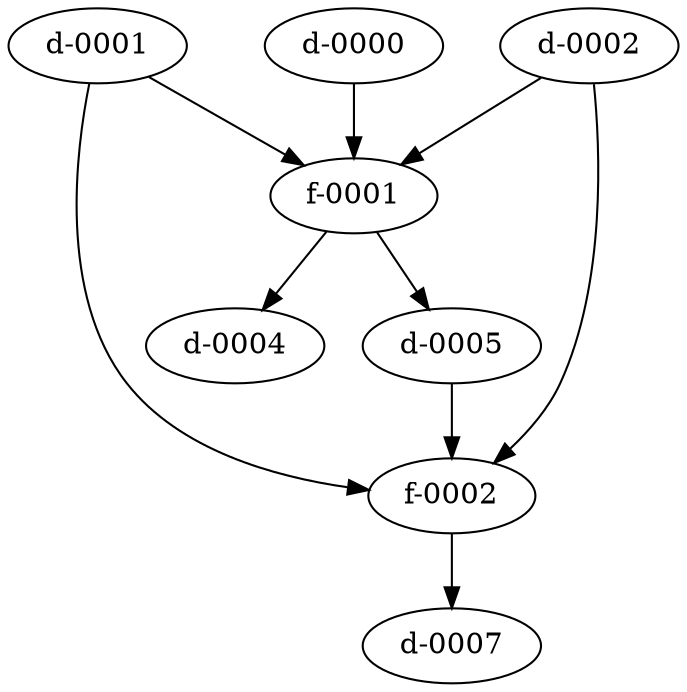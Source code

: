 strict digraph  {
"d-0000" [bipartite=data, idx=0];
"d-0001" [bipartite=data, idx=1];
"d-0002" [bipartite=data, idx=2];
"d-0004" [bipartite=data, idx=4];
"d-0005" [bipartite=data, idx=5];
"f-0001" [bipartite=func, idx=1, mod="RandomForestRegressor(bootstrap=True, criterion='mse', max_depth=5,\n           max_features='auto', max_leaf_nodes=None,\n           min_impurity_decrease=0.0, min_impurity_split=None,\n           min_samples_leaf=1, min_samples_split=2,\n           min_weight_fraction_leaf=0.0, n_estimators=5, n_jobs=None,\n           oob_score=False, random_state=None, verbose=0, warm_start=False)"];
"d-0007" [bipartite=data, idx=7];
"f-0002" [bipartite=func, idx=2, mod="RandomForestClassifier(bootstrap=True, class_weight=None, criterion='gini',\n            max_depth=5, max_features='auto', max_leaf_nodes=None,\n            min_impurity_decrease=0.0, min_impurity_split=None,\n            min_samples_leaf=1, min_samples_split=2,\n            min_weight_fraction_leaf=0.0, n_estimators=5, n_jobs=None,\n            oob_score=False, random_state=None, verbose=0,\n            warm_start=False)"];
"d-0000" -> "f-0001"  [idx=0];
"d-0001" -> "f-0001"  [idx=1];
"d-0001" -> "f-0002"  [idx=1];
"d-0002" -> "f-0001"  [idx=2];
"d-0002" -> "f-0002"  [idx=2];
"d-0005" -> "f-0002"  [idx=5];
"f-0001" -> "d-0004"  [idx=4];
"f-0001" -> "d-0005"  [idx=5];
"f-0002" -> "d-0007"  [idx=7];
}

